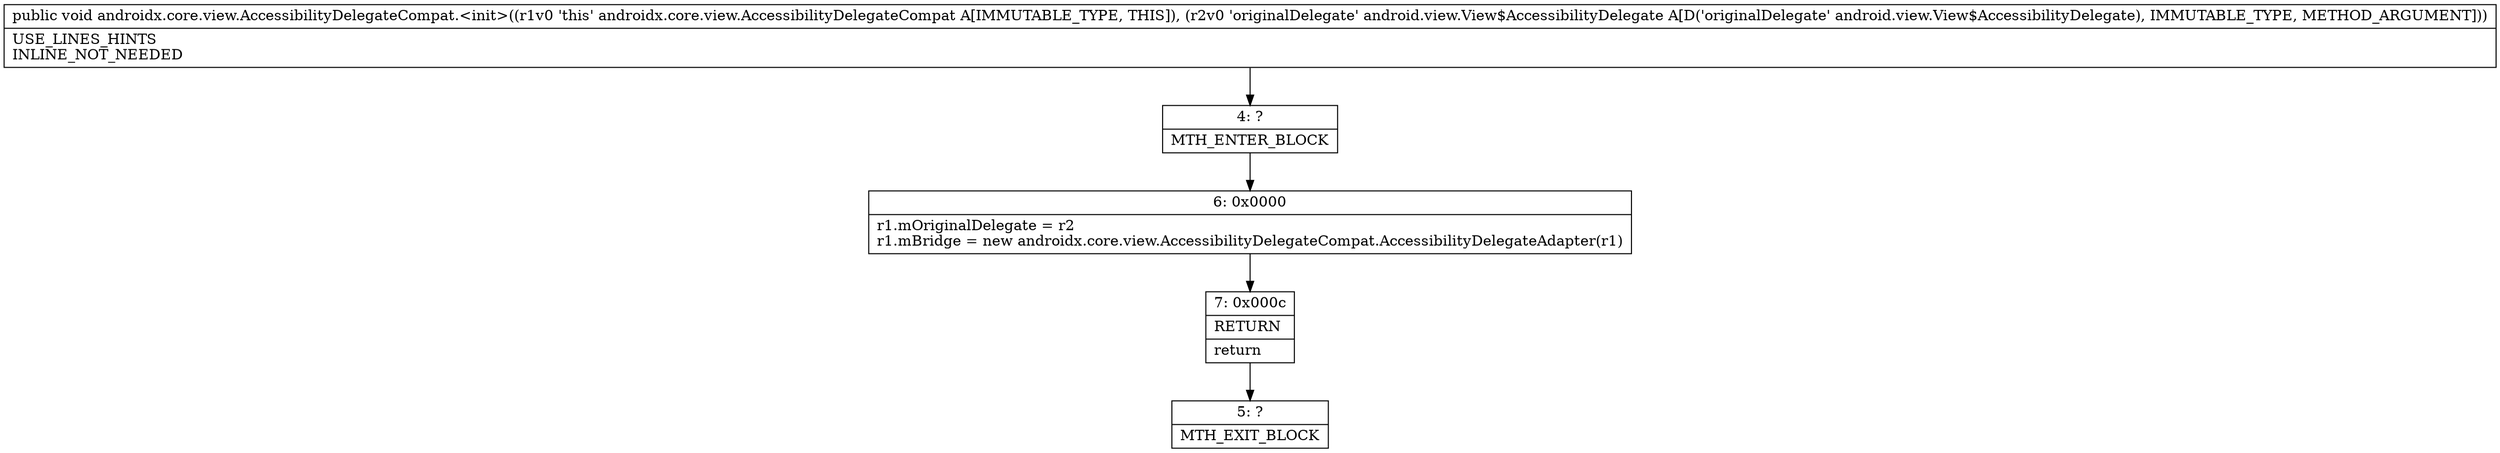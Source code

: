 digraph "CFG forandroidx.core.view.AccessibilityDelegateCompat.\<init\>(Landroid\/view\/View$AccessibilityDelegate;)V" {
Node_4 [shape=record,label="{4\:\ ?|MTH_ENTER_BLOCK\l}"];
Node_6 [shape=record,label="{6\:\ 0x0000|r1.mOriginalDelegate = r2\lr1.mBridge = new androidx.core.view.AccessibilityDelegateCompat.AccessibilityDelegateAdapter(r1)\l}"];
Node_7 [shape=record,label="{7\:\ 0x000c|RETURN\l|return\l}"];
Node_5 [shape=record,label="{5\:\ ?|MTH_EXIT_BLOCK\l}"];
MethodNode[shape=record,label="{public void androidx.core.view.AccessibilityDelegateCompat.\<init\>((r1v0 'this' androidx.core.view.AccessibilityDelegateCompat A[IMMUTABLE_TYPE, THIS]), (r2v0 'originalDelegate' android.view.View$AccessibilityDelegate A[D('originalDelegate' android.view.View$AccessibilityDelegate), IMMUTABLE_TYPE, METHOD_ARGUMENT]))  | USE_LINES_HINTS\lINLINE_NOT_NEEDED\l}"];
MethodNode -> Node_4;Node_4 -> Node_6;
Node_6 -> Node_7;
Node_7 -> Node_5;
}

